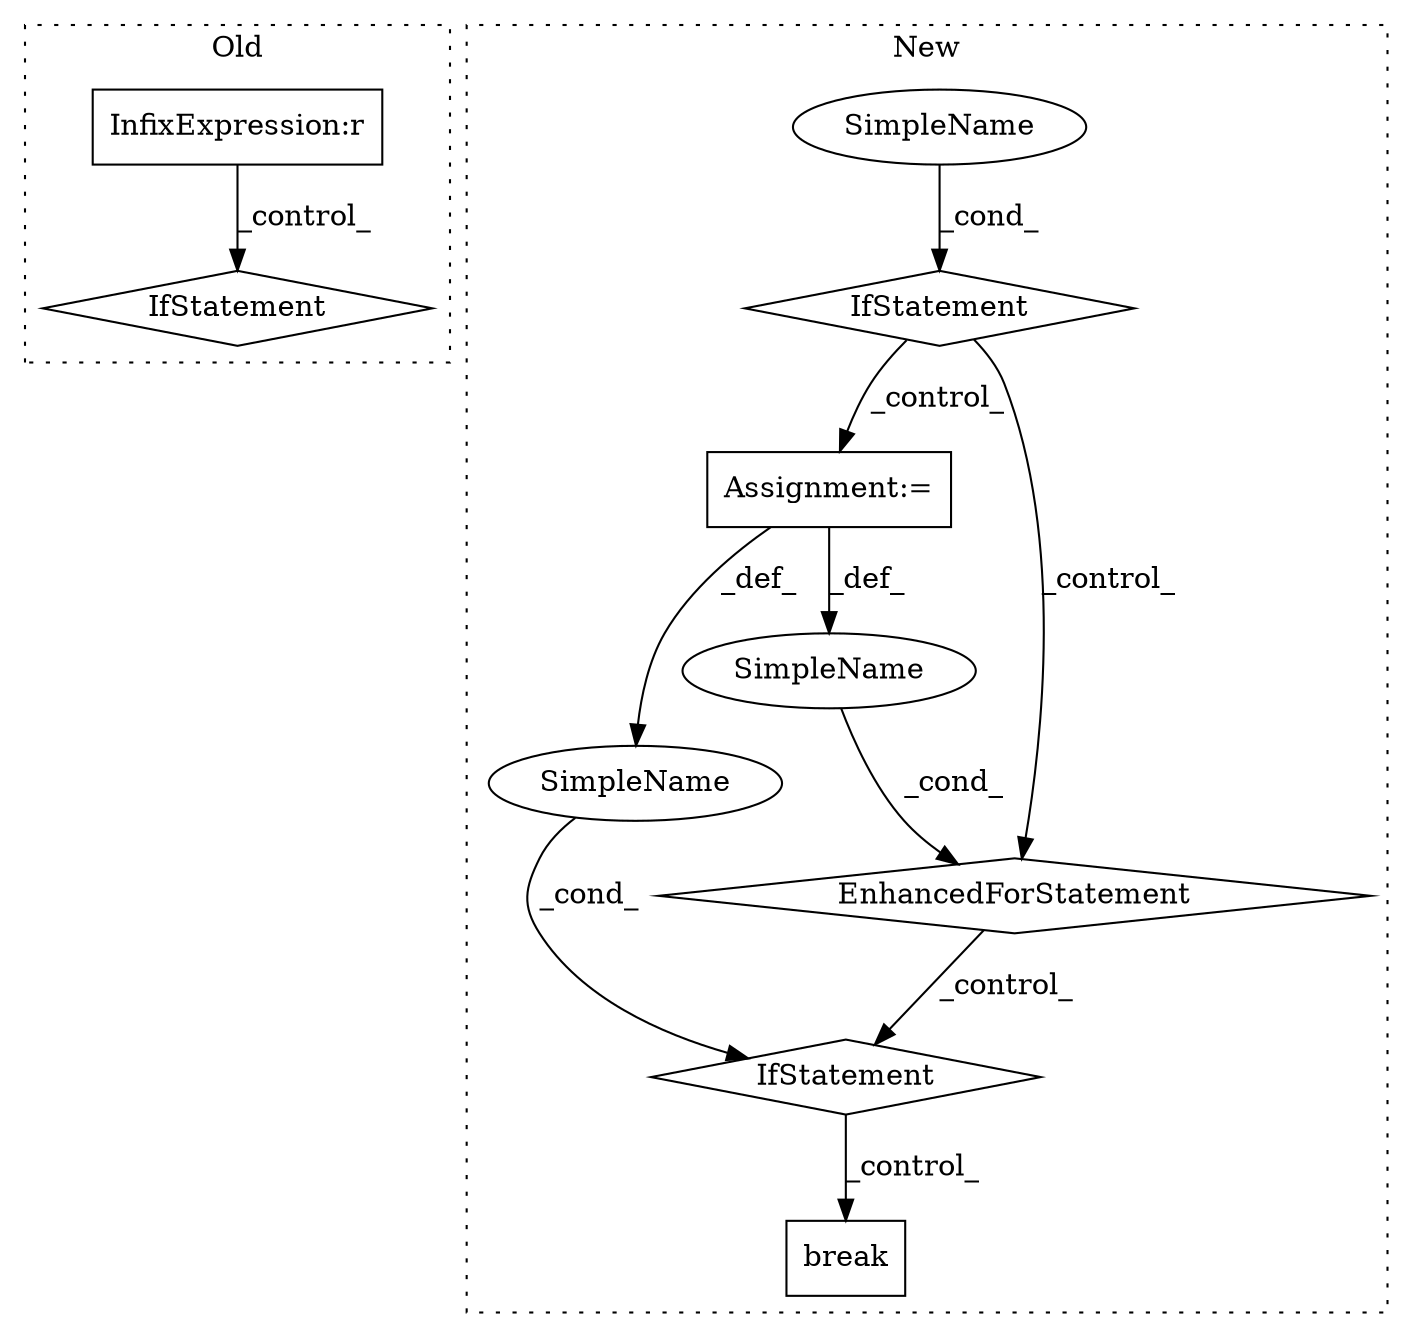 digraph G {
subgraph cluster0 {
1 [label="IfStatement" a="25" s="2759" l="31" shape="diamond"];
10 [label="InfixExpression:r" a="27" s="2104" l="4" shape="box"];
label = "Old";
style="dotted";
}
subgraph cluster1 {
2 [label="break" a="10" s="2808" l="6" shape="box"];
3 [label="Assignment:=" a="7" s="2521,2625" l="61,2" shape="box"];
4 [label="IfStatement" a="25" s="2747,2765" l="4,2" shape="diamond"];
5 [label="SimpleName" a="42" s="" l="" shape="ellipse"];
6 [label="SimpleName" a="42" s="" l="" shape="ellipse"];
7 [label="IfStatement" a="25" s="2452,2470" l="4,2" shape="diamond"];
8 [label="SimpleName" a="42" s="2594" l="1" shape="ellipse"];
9 [label="EnhancedForStatement" a="70" s="2521,2625" l="61,2" shape="diamond"];
label = "New";
style="dotted";
}
3 -> 8 [label="_def_"];
3 -> 5 [label="_def_"];
4 -> 2 [label="_control_"];
5 -> 4 [label="_cond_"];
6 -> 7 [label="_cond_"];
7 -> 3 [label="_control_"];
7 -> 9 [label="_control_"];
8 -> 9 [label="_cond_"];
9 -> 4 [label="_control_"];
10 -> 1 [label="_control_"];
}
